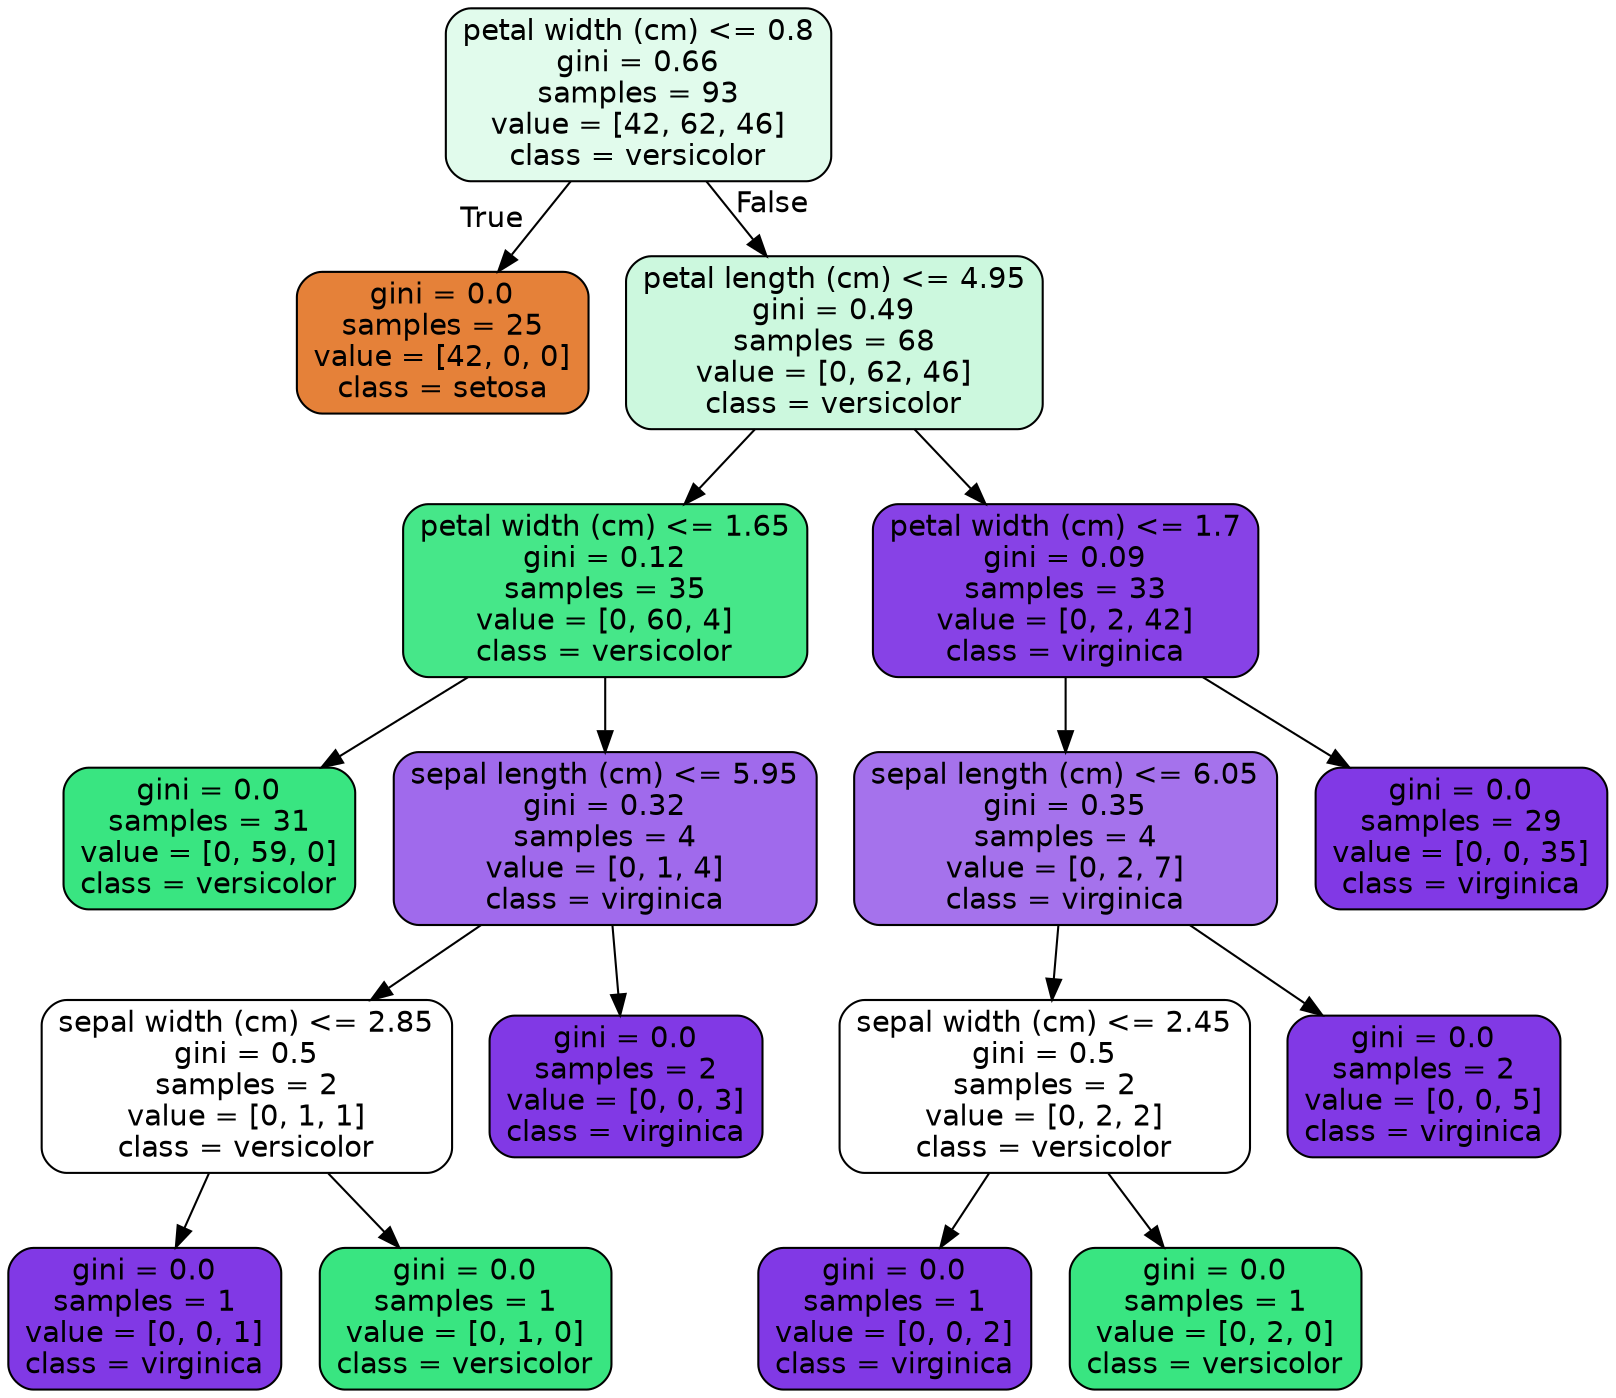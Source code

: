 digraph Tree {
node [shape=box, style="filled, rounded", color="black", fontname=helvetica] ;
edge [fontname=helvetica] ;
0 [label="petal width (cm) <= 0.8\ngini = 0.66\nsamples = 93\nvalue = [42, 62, 46]\nclass = versicolor", fillcolor="#e1fbec"] ;
1 [label="gini = 0.0\nsamples = 25\nvalue = [42, 0, 0]\nclass = setosa", fillcolor="#e58139"] ;
0 -> 1 [labeldistance=2.5, labelangle=45, headlabel="True"] ;
2 [label="petal length (cm) <= 4.95\ngini = 0.49\nsamples = 68\nvalue = [0, 62, 46]\nclass = versicolor", fillcolor="#ccf8de"] ;
0 -> 2 [labeldistance=2.5, labelangle=-45, headlabel="False"] ;
3 [label="petal width (cm) <= 1.65\ngini = 0.12\nsamples = 35\nvalue = [0, 60, 4]\nclass = versicolor", fillcolor="#46e789"] ;
2 -> 3 ;
4 [label="gini = 0.0\nsamples = 31\nvalue = [0, 59, 0]\nclass = versicolor", fillcolor="#39e581"] ;
3 -> 4 ;
5 [label="sepal length (cm) <= 5.95\ngini = 0.32\nsamples = 4\nvalue = [0, 1, 4]\nclass = virginica", fillcolor="#a06aec"] ;
3 -> 5 ;
6 [label="sepal width (cm) <= 2.85\ngini = 0.5\nsamples = 2\nvalue = [0, 1, 1]\nclass = versicolor", fillcolor="#ffffff"] ;
5 -> 6 ;
7 [label="gini = 0.0\nsamples = 1\nvalue = [0, 0, 1]\nclass = virginica", fillcolor="#8139e5"] ;
6 -> 7 ;
8 [label="gini = 0.0\nsamples = 1\nvalue = [0, 1, 0]\nclass = versicolor", fillcolor="#39e581"] ;
6 -> 8 ;
9 [label="gini = 0.0\nsamples = 2\nvalue = [0, 0, 3]\nclass = virginica", fillcolor="#8139e5"] ;
5 -> 9 ;
10 [label="petal width (cm) <= 1.7\ngini = 0.09\nsamples = 33\nvalue = [0, 2, 42]\nclass = virginica", fillcolor="#8742e6"] ;
2 -> 10 ;
11 [label="sepal length (cm) <= 6.05\ngini = 0.35\nsamples = 4\nvalue = [0, 2, 7]\nclass = virginica", fillcolor="#a572ec"] ;
10 -> 11 ;
12 [label="sepal width (cm) <= 2.45\ngini = 0.5\nsamples = 2\nvalue = [0, 2, 2]\nclass = versicolor", fillcolor="#ffffff"] ;
11 -> 12 ;
13 [label="gini = 0.0\nsamples = 1\nvalue = [0, 0, 2]\nclass = virginica", fillcolor="#8139e5"] ;
12 -> 13 ;
14 [label="gini = 0.0\nsamples = 1\nvalue = [0, 2, 0]\nclass = versicolor", fillcolor="#39e581"] ;
12 -> 14 ;
15 [label="gini = 0.0\nsamples = 2\nvalue = [0, 0, 5]\nclass = virginica", fillcolor="#8139e5"] ;
11 -> 15 ;
16 [label="gini = 0.0\nsamples = 29\nvalue = [0, 0, 35]\nclass = virginica", fillcolor="#8139e5"] ;
10 -> 16 ;
}